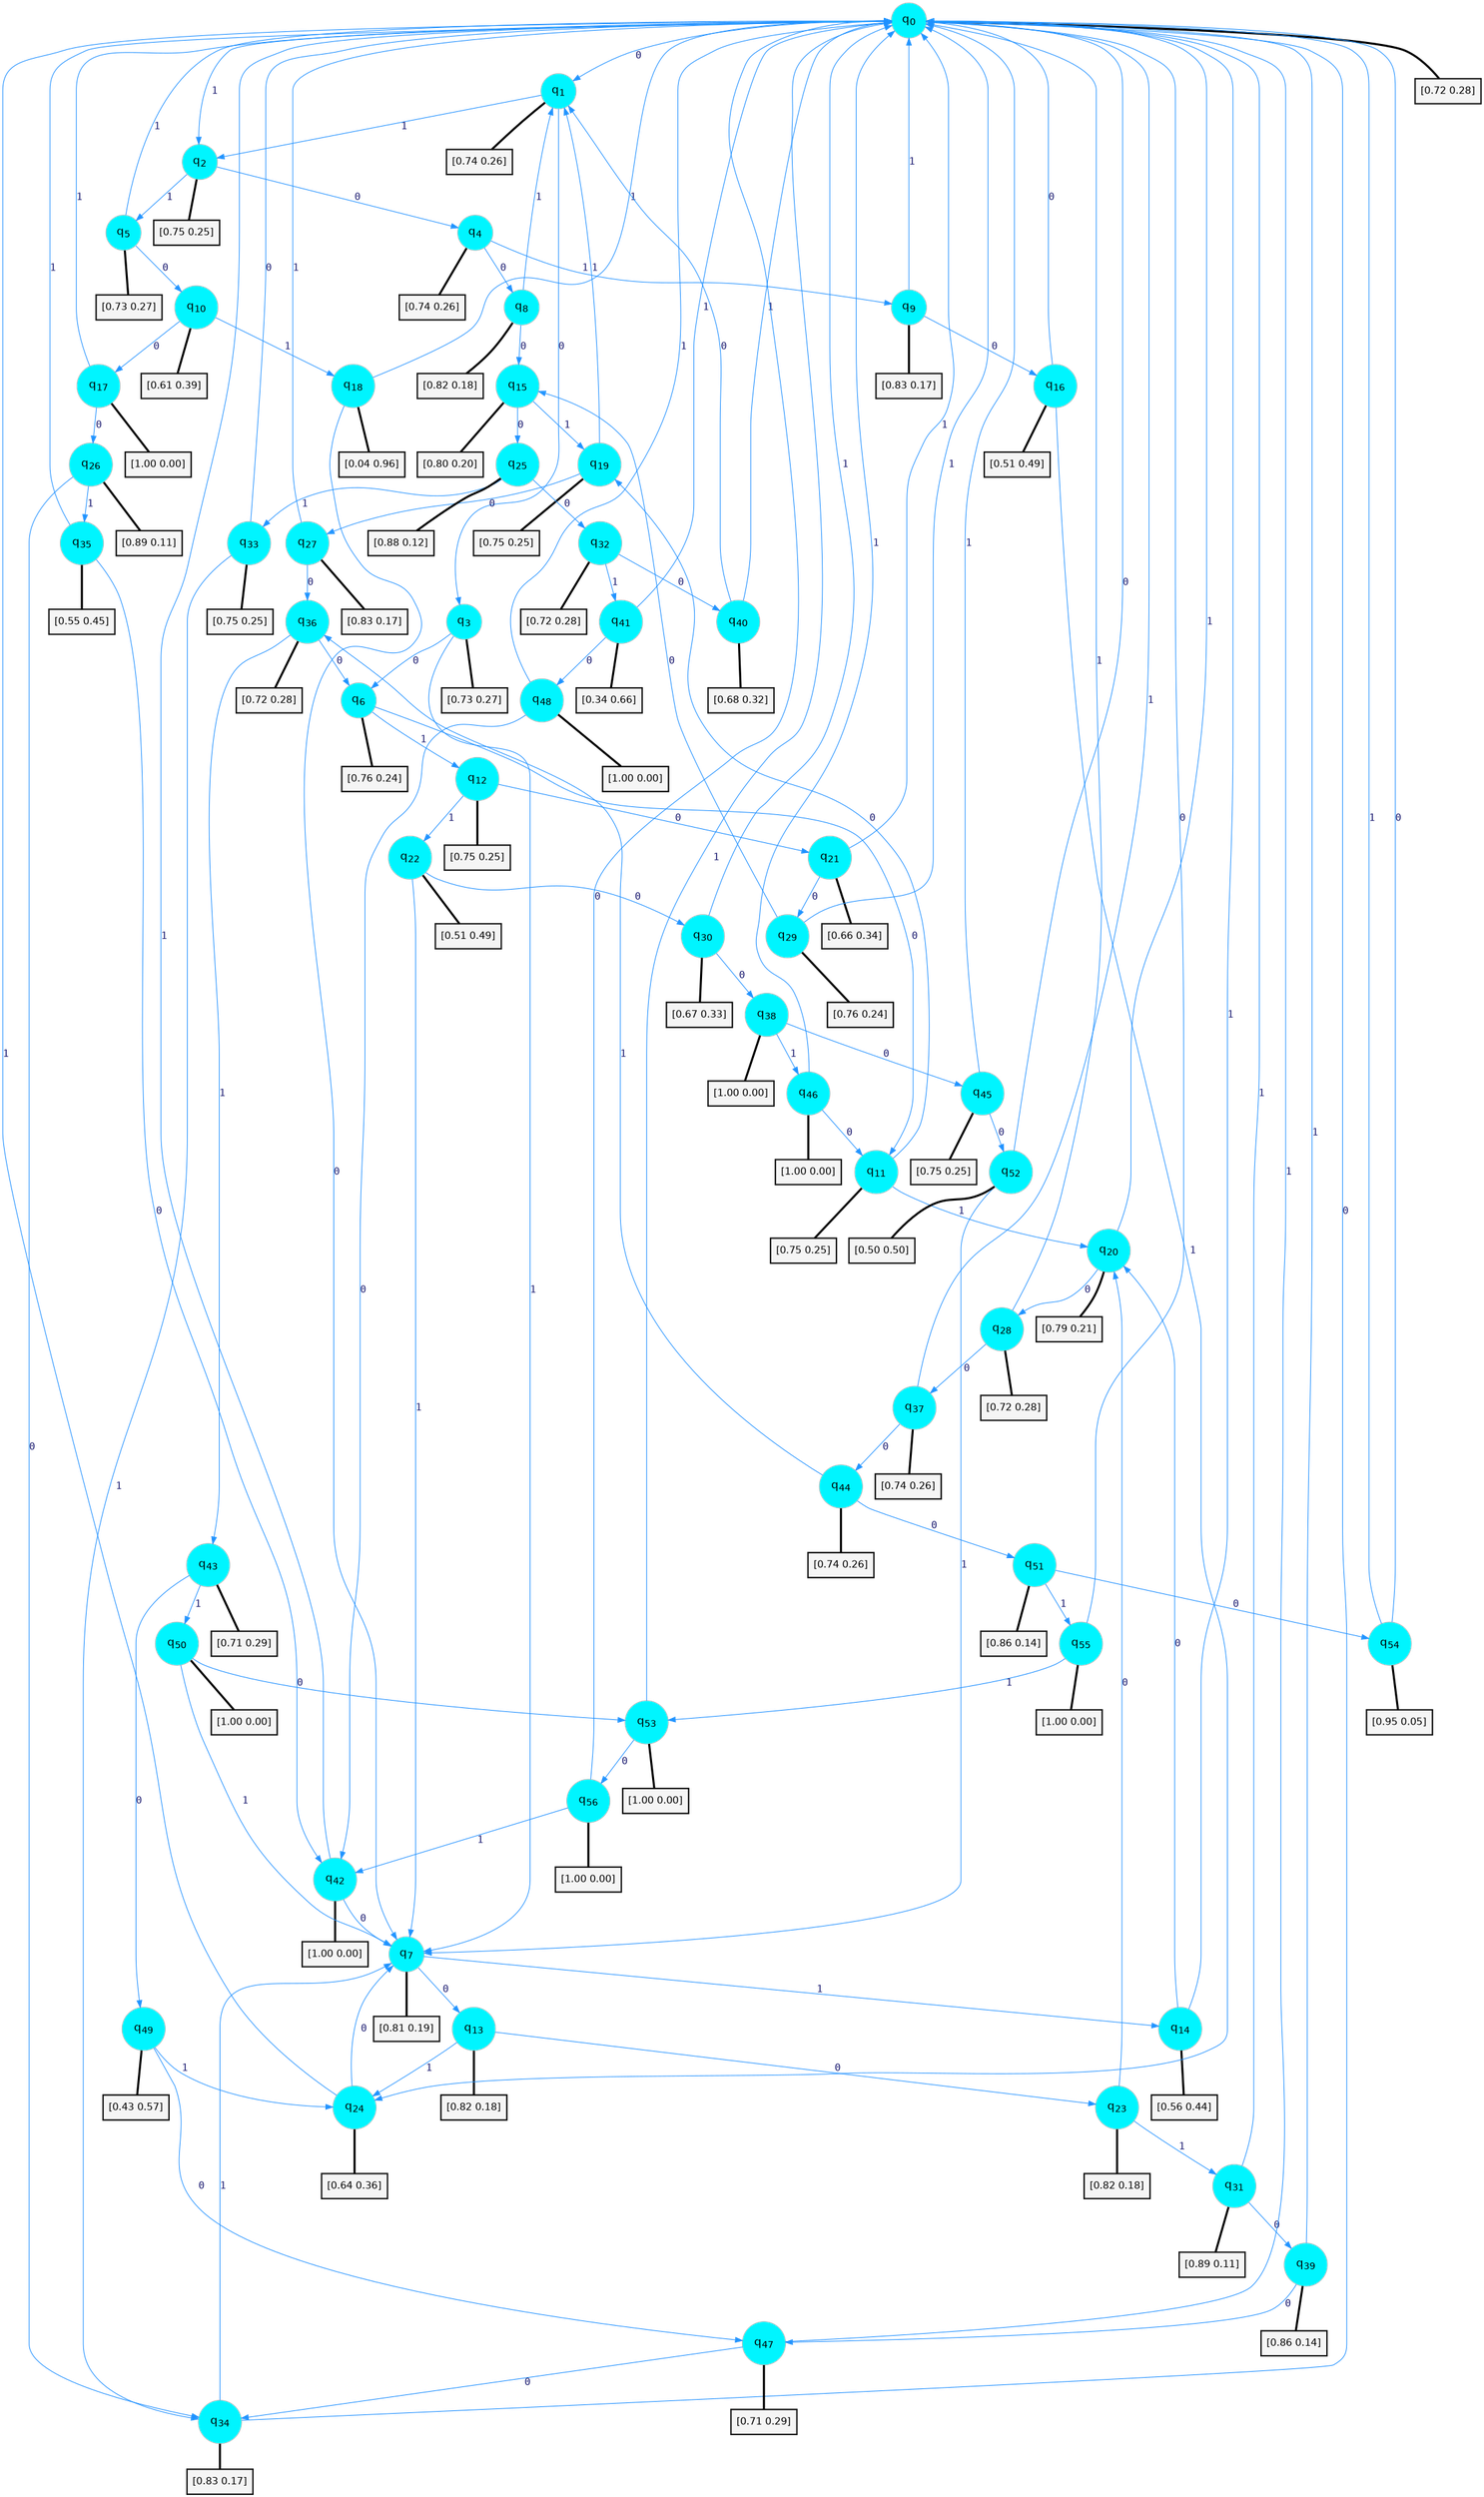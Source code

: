 digraph G {
graph [
bgcolor=transparent, dpi=300, rankdir=TD, size="40,25"];
node [
color=gray, fillcolor=turquoise1, fontcolor=black, fontname=Helvetica, fontsize=16, fontweight=bold, shape=circle, style=filled];
edge [
arrowsize=1, color=dodgerblue1, fontcolor=midnightblue, fontname=courier, fontweight=bold, penwidth=1, style=solid, weight=20];
0[label=<q<SUB>0</SUB>>];
1[label=<q<SUB>1</SUB>>];
2[label=<q<SUB>2</SUB>>];
3[label=<q<SUB>3</SUB>>];
4[label=<q<SUB>4</SUB>>];
5[label=<q<SUB>5</SUB>>];
6[label=<q<SUB>6</SUB>>];
7[label=<q<SUB>7</SUB>>];
8[label=<q<SUB>8</SUB>>];
9[label=<q<SUB>9</SUB>>];
10[label=<q<SUB>10</SUB>>];
11[label=<q<SUB>11</SUB>>];
12[label=<q<SUB>12</SUB>>];
13[label=<q<SUB>13</SUB>>];
14[label=<q<SUB>14</SUB>>];
15[label=<q<SUB>15</SUB>>];
16[label=<q<SUB>16</SUB>>];
17[label=<q<SUB>17</SUB>>];
18[label=<q<SUB>18</SUB>>];
19[label=<q<SUB>19</SUB>>];
20[label=<q<SUB>20</SUB>>];
21[label=<q<SUB>21</SUB>>];
22[label=<q<SUB>22</SUB>>];
23[label=<q<SUB>23</SUB>>];
24[label=<q<SUB>24</SUB>>];
25[label=<q<SUB>25</SUB>>];
26[label=<q<SUB>26</SUB>>];
27[label=<q<SUB>27</SUB>>];
28[label=<q<SUB>28</SUB>>];
29[label=<q<SUB>29</SUB>>];
30[label=<q<SUB>30</SUB>>];
31[label=<q<SUB>31</SUB>>];
32[label=<q<SUB>32</SUB>>];
33[label=<q<SUB>33</SUB>>];
34[label=<q<SUB>34</SUB>>];
35[label=<q<SUB>35</SUB>>];
36[label=<q<SUB>36</SUB>>];
37[label=<q<SUB>37</SUB>>];
38[label=<q<SUB>38</SUB>>];
39[label=<q<SUB>39</SUB>>];
40[label=<q<SUB>40</SUB>>];
41[label=<q<SUB>41</SUB>>];
42[label=<q<SUB>42</SUB>>];
43[label=<q<SUB>43</SUB>>];
44[label=<q<SUB>44</SUB>>];
45[label=<q<SUB>45</SUB>>];
46[label=<q<SUB>46</SUB>>];
47[label=<q<SUB>47</SUB>>];
48[label=<q<SUB>48</SUB>>];
49[label=<q<SUB>49</SUB>>];
50[label=<q<SUB>50</SUB>>];
51[label=<q<SUB>51</SUB>>];
52[label=<q<SUB>52</SUB>>];
53[label=<q<SUB>53</SUB>>];
54[label=<q<SUB>54</SUB>>];
55[label=<q<SUB>55</SUB>>];
56[label=<q<SUB>56</SUB>>];
57[label="[0.72 0.28]", shape=box,fontcolor=black, fontname=Helvetica, fontsize=14, penwidth=2, fillcolor=whitesmoke,color=black];
58[label="[0.74 0.26]", shape=box,fontcolor=black, fontname=Helvetica, fontsize=14, penwidth=2, fillcolor=whitesmoke,color=black];
59[label="[0.75 0.25]", shape=box,fontcolor=black, fontname=Helvetica, fontsize=14, penwidth=2, fillcolor=whitesmoke,color=black];
60[label="[0.73 0.27]", shape=box,fontcolor=black, fontname=Helvetica, fontsize=14, penwidth=2, fillcolor=whitesmoke,color=black];
61[label="[0.74 0.26]", shape=box,fontcolor=black, fontname=Helvetica, fontsize=14, penwidth=2, fillcolor=whitesmoke,color=black];
62[label="[0.73 0.27]", shape=box,fontcolor=black, fontname=Helvetica, fontsize=14, penwidth=2, fillcolor=whitesmoke,color=black];
63[label="[0.76 0.24]", shape=box,fontcolor=black, fontname=Helvetica, fontsize=14, penwidth=2, fillcolor=whitesmoke,color=black];
64[label="[0.81 0.19]", shape=box,fontcolor=black, fontname=Helvetica, fontsize=14, penwidth=2, fillcolor=whitesmoke,color=black];
65[label="[0.82 0.18]", shape=box,fontcolor=black, fontname=Helvetica, fontsize=14, penwidth=2, fillcolor=whitesmoke,color=black];
66[label="[0.83 0.17]", shape=box,fontcolor=black, fontname=Helvetica, fontsize=14, penwidth=2, fillcolor=whitesmoke,color=black];
67[label="[0.61 0.39]", shape=box,fontcolor=black, fontname=Helvetica, fontsize=14, penwidth=2, fillcolor=whitesmoke,color=black];
68[label="[0.75 0.25]", shape=box,fontcolor=black, fontname=Helvetica, fontsize=14, penwidth=2, fillcolor=whitesmoke,color=black];
69[label="[0.75 0.25]", shape=box,fontcolor=black, fontname=Helvetica, fontsize=14, penwidth=2, fillcolor=whitesmoke,color=black];
70[label="[0.82 0.18]", shape=box,fontcolor=black, fontname=Helvetica, fontsize=14, penwidth=2, fillcolor=whitesmoke,color=black];
71[label="[0.56 0.44]", shape=box,fontcolor=black, fontname=Helvetica, fontsize=14, penwidth=2, fillcolor=whitesmoke,color=black];
72[label="[0.80 0.20]", shape=box,fontcolor=black, fontname=Helvetica, fontsize=14, penwidth=2, fillcolor=whitesmoke,color=black];
73[label="[0.51 0.49]", shape=box,fontcolor=black, fontname=Helvetica, fontsize=14, penwidth=2, fillcolor=whitesmoke,color=black];
74[label="[1.00 0.00]", shape=box,fontcolor=black, fontname=Helvetica, fontsize=14, penwidth=2, fillcolor=whitesmoke,color=black];
75[label="[0.04 0.96]", shape=box,fontcolor=black, fontname=Helvetica, fontsize=14, penwidth=2, fillcolor=whitesmoke,color=black];
76[label="[0.75 0.25]", shape=box,fontcolor=black, fontname=Helvetica, fontsize=14, penwidth=2, fillcolor=whitesmoke,color=black];
77[label="[0.79 0.21]", shape=box,fontcolor=black, fontname=Helvetica, fontsize=14, penwidth=2, fillcolor=whitesmoke,color=black];
78[label="[0.66 0.34]", shape=box,fontcolor=black, fontname=Helvetica, fontsize=14, penwidth=2, fillcolor=whitesmoke,color=black];
79[label="[0.51 0.49]", shape=box,fontcolor=black, fontname=Helvetica, fontsize=14, penwidth=2, fillcolor=whitesmoke,color=black];
80[label="[0.82 0.18]", shape=box,fontcolor=black, fontname=Helvetica, fontsize=14, penwidth=2, fillcolor=whitesmoke,color=black];
81[label="[0.64 0.36]", shape=box,fontcolor=black, fontname=Helvetica, fontsize=14, penwidth=2, fillcolor=whitesmoke,color=black];
82[label="[0.88 0.12]", shape=box,fontcolor=black, fontname=Helvetica, fontsize=14, penwidth=2, fillcolor=whitesmoke,color=black];
83[label="[0.89 0.11]", shape=box,fontcolor=black, fontname=Helvetica, fontsize=14, penwidth=2, fillcolor=whitesmoke,color=black];
84[label="[0.83 0.17]", shape=box,fontcolor=black, fontname=Helvetica, fontsize=14, penwidth=2, fillcolor=whitesmoke,color=black];
85[label="[0.72 0.28]", shape=box,fontcolor=black, fontname=Helvetica, fontsize=14, penwidth=2, fillcolor=whitesmoke,color=black];
86[label="[0.76 0.24]", shape=box,fontcolor=black, fontname=Helvetica, fontsize=14, penwidth=2, fillcolor=whitesmoke,color=black];
87[label="[0.67 0.33]", shape=box,fontcolor=black, fontname=Helvetica, fontsize=14, penwidth=2, fillcolor=whitesmoke,color=black];
88[label="[0.89 0.11]", shape=box,fontcolor=black, fontname=Helvetica, fontsize=14, penwidth=2, fillcolor=whitesmoke,color=black];
89[label="[0.72 0.28]", shape=box,fontcolor=black, fontname=Helvetica, fontsize=14, penwidth=2, fillcolor=whitesmoke,color=black];
90[label="[0.75 0.25]", shape=box,fontcolor=black, fontname=Helvetica, fontsize=14, penwidth=2, fillcolor=whitesmoke,color=black];
91[label="[0.83 0.17]", shape=box,fontcolor=black, fontname=Helvetica, fontsize=14, penwidth=2, fillcolor=whitesmoke,color=black];
92[label="[0.55 0.45]", shape=box,fontcolor=black, fontname=Helvetica, fontsize=14, penwidth=2, fillcolor=whitesmoke,color=black];
93[label="[0.72 0.28]", shape=box,fontcolor=black, fontname=Helvetica, fontsize=14, penwidth=2, fillcolor=whitesmoke,color=black];
94[label="[0.74 0.26]", shape=box,fontcolor=black, fontname=Helvetica, fontsize=14, penwidth=2, fillcolor=whitesmoke,color=black];
95[label="[1.00 0.00]", shape=box,fontcolor=black, fontname=Helvetica, fontsize=14, penwidth=2, fillcolor=whitesmoke,color=black];
96[label="[0.86 0.14]", shape=box,fontcolor=black, fontname=Helvetica, fontsize=14, penwidth=2, fillcolor=whitesmoke,color=black];
97[label="[0.68 0.32]", shape=box,fontcolor=black, fontname=Helvetica, fontsize=14, penwidth=2, fillcolor=whitesmoke,color=black];
98[label="[0.34 0.66]", shape=box,fontcolor=black, fontname=Helvetica, fontsize=14, penwidth=2, fillcolor=whitesmoke,color=black];
99[label="[1.00 0.00]", shape=box,fontcolor=black, fontname=Helvetica, fontsize=14, penwidth=2, fillcolor=whitesmoke,color=black];
100[label="[0.71 0.29]", shape=box,fontcolor=black, fontname=Helvetica, fontsize=14, penwidth=2, fillcolor=whitesmoke,color=black];
101[label="[0.74 0.26]", shape=box,fontcolor=black, fontname=Helvetica, fontsize=14, penwidth=2, fillcolor=whitesmoke,color=black];
102[label="[0.75 0.25]", shape=box,fontcolor=black, fontname=Helvetica, fontsize=14, penwidth=2, fillcolor=whitesmoke,color=black];
103[label="[1.00 0.00]", shape=box,fontcolor=black, fontname=Helvetica, fontsize=14, penwidth=2, fillcolor=whitesmoke,color=black];
104[label="[0.71 0.29]", shape=box,fontcolor=black, fontname=Helvetica, fontsize=14, penwidth=2, fillcolor=whitesmoke,color=black];
105[label="[1.00 0.00]", shape=box,fontcolor=black, fontname=Helvetica, fontsize=14, penwidth=2, fillcolor=whitesmoke,color=black];
106[label="[0.43 0.57]", shape=box,fontcolor=black, fontname=Helvetica, fontsize=14, penwidth=2, fillcolor=whitesmoke,color=black];
107[label="[1.00 0.00]", shape=box,fontcolor=black, fontname=Helvetica, fontsize=14, penwidth=2, fillcolor=whitesmoke,color=black];
108[label="[0.86 0.14]", shape=box,fontcolor=black, fontname=Helvetica, fontsize=14, penwidth=2, fillcolor=whitesmoke,color=black];
109[label="[0.50 0.50]", shape=box,fontcolor=black, fontname=Helvetica, fontsize=14, penwidth=2, fillcolor=whitesmoke,color=black];
110[label="[1.00 0.00]", shape=box,fontcolor=black, fontname=Helvetica, fontsize=14, penwidth=2, fillcolor=whitesmoke,color=black];
111[label="[0.95 0.05]", shape=box,fontcolor=black, fontname=Helvetica, fontsize=14, penwidth=2, fillcolor=whitesmoke,color=black];
112[label="[1.00 0.00]", shape=box,fontcolor=black, fontname=Helvetica, fontsize=14, penwidth=2, fillcolor=whitesmoke,color=black];
113[label="[1.00 0.00]", shape=box,fontcolor=black, fontname=Helvetica, fontsize=14, penwidth=2, fillcolor=whitesmoke,color=black];
0->1 [label=0];
0->2 [label=1];
0->57 [arrowhead=none, penwidth=3,color=black];
1->3 [label=0];
1->2 [label=1];
1->58 [arrowhead=none, penwidth=3,color=black];
2->4 [label=0];
2->5 [label=1];
2->59 [arrowhead=none, penwidth=3,color=black];
3->6 [label=0];
3->7 [label=1];
3->60 [arrowhead=none, penwidth=3,color=black];
4->8 [label=0];
4->9 [label=1];
4->61 [arrowhead=none, penwidth=3,color=black];
5->10 [label=0];
5->0 [label=1];
5->62 [arrowhead=none, penwidth=3,color=black];
6->11 [label=0];
6->12 [label=1];
6->63 [arrowhead=none, penwidth=3,color=black];
7->13 [label=0];
7->14 [label=1];
7->64 [arrowhead=none, penwidth=3,color=black];
8->15 [label=0];
8->1 [label=1];
8->65 [arrowhead=none, penwidth=3,color=black];
9->16 [label=0];
9->0 [label=1];
9->66 [arrowhead=none, penwidth=3,color=black];
10->17 [label=0];
10->18 [label=1];
10->67 [arrowhead=none, penwidth=3,color=black];
11->19 [label=0];
11->20 [label=1];
11->68 [arrowhead=none, penwidth=3,color=black];
12->21 [label=0];
12->22 [label=1];
12->69 [arrowhead=none, penwidth=3,color=black];
13->23 [label=0];
13->24 [label=1];
13->70 [arrowhead=none, penwidth=3,color=black];
14->20 [label=0];
14->0 [label=1];
14->71 [arrowhead=none, penwidth=3,color=black];
15->25 [label=0];
15->19 [label=1];
15->72 [arrowhead=none, penwidth=3,color=black];
16->0 [label=0];
16->24 [label=1];
16->73 [arrowhead=none, penwidth=3,color=black];
17->26 [label=0];
17->0 [label=1];
17->74 [arrowhead=none, penwidth=3,color=black];
18->7 [label=0];
18->0 [label=1];
18->75 [arrowhead=none, penwidth=3,color=black];
19->27 [label=0];
19->1 [label=1];
19->76 [arrowhead=none, penwidth=3,color=black];
20->28 [label=0];
20->0 [label=1];
20->77 [arrowhead=none, penwidth=3,color=black];
21->29 [label=0];
21->0 [label=1];
21->78 [arrowhead=none, penwidth=3,color=black];
22->30 [label=0];
22->7 [label=1];
22->79 [arrowhead=none, penwidth=3,color=black];
23->20 [label=0];
23->31 [label=1];
23->80 [arrowhead=none, penwidth=3,color=black];
24->7 [label=0];
24->0 [label=1];
24->81 [arrowhead=none, penwidth=3,color=black];
25->32 [label=0];
25->33 [label=1];
25->82 [arrowhead=none, penwidth=3,color=black];
26->34 [label=0];
26->35 [label=1];
26->83 [arrowhead=none, penwidth=3,color=black];
27->36 [label=0];
27->0 [label=1];
27->84 [arrowhead=none, penwidth=3,color=black];
28->37 [label=0];
28->0 [label=1];
28->85 [arrowhead=none, penwidth=3,color=black];
29->15 [label=0];
29->0 [label=1];
29->86 [arrowhead=none, penwidth=3,color=black];
30->38 [label=0];
30->0 [label=1];
30->87 [arrowhead=none, penwidth=3,color=black];
31->39 [label=0];
31->0 [label=1];
31->88 [arrowhead=none, penwidth=3,color=black];
32->40 [label=0];
32->41 [label=1];
32->89 [arrowhead=none, penwidth=3,color=black];
33->0 [label=0];
33->34 [label=1];
33->90 [arrowhead=none, penwidth=3,color=black];
34->0 [label=0];
34->7 [label=1];
34->91 [arrowhead=none, penwidth=3,color=black];
35->42 [label=0];
35->0 [label=1];
35->92 [arrowhead=none, penwidth=3,color=black];
36->6 [label=0];
36->43 [label=1];
36->93 [arrowhead=none, penwidth=3,color=black];
37->44 [label=0];
37->0 [label=1];
37->94 [arrowhead=none, penwidth=3,color=black];
38->45 [label=0];
38->46 [label=1];
38->95 [arrowhead=none, penwidth=3,color=black];
39->47 [label=0];
39->0 [label=1];
39->96 [arrowhead=none, penwidth=3,color=black];
40->1 [label=0];
40->0 [label=1];
40->97 [arrowhead=none, penwidth=3,color=black];
41->48 [label=0];
41->0 [label=1];
41->98 [arrowhead=none, penwidth=3,color=black];
42->7 [label=0];
42->0 [label=1];
42->99 [arrowhead=none, penwidth=3,color=black];
43->49 [label=0];
43->50 [label=1];
43->100 [arrowhead=none, penwidth=3,color=black];
44->51 [label=0];
44->36 [label=1];
44->101 [arrowhead=none, penwidth=3,color=black];
45->52 [label=0];
45->0 [label=1];
45->102 [arrowhead=none, penwidth=3,color=black];
46->11 [label=0];
46->0 [label=1];
46->103 [arrowhead=none, penwidth=3,color=black];
47->34 [label=0];
47->0 [label=1];
47->104 [arrowhead=none, penwidth=3,color=black];
48->42 [label=0];
48->0 [label=1];
48->105 [arrowhead=none, penwidth=3,color=black];
49->47 [label=0];
49->24 [label=1];
49->106 [arrowhead=none, penwidth=3,color=black];
50->53 [label=0];
50->7 [label=1];
50->107 [arrowhead=none, penwidth=3,color=black];
51->54 [label=0];
51->55 [label=1];
51->108 [arrowhead=none, penwidth=3,color=black];
52->0 [label=0];
52->7 [label=1];
52->109 [arrowhead=none, penwidth=3,color=black];
53->56 [label=0];
53->0 [label=1];
53->110 [arrowhead=none, penwidth=3,color=black];
54->0 [label=0];
54->0 [label=1];
54->111 [arrowhead=none, penwidth=3,color=black];
55->0 [label=0];
55->53 [label=1];
55->112 [arrowhead=none, penwidth=3,color=black];
56->0 [label=0];
56->42 [label=1];
56->113 [arrowhead=none, penwidth=3,color=black];
}
